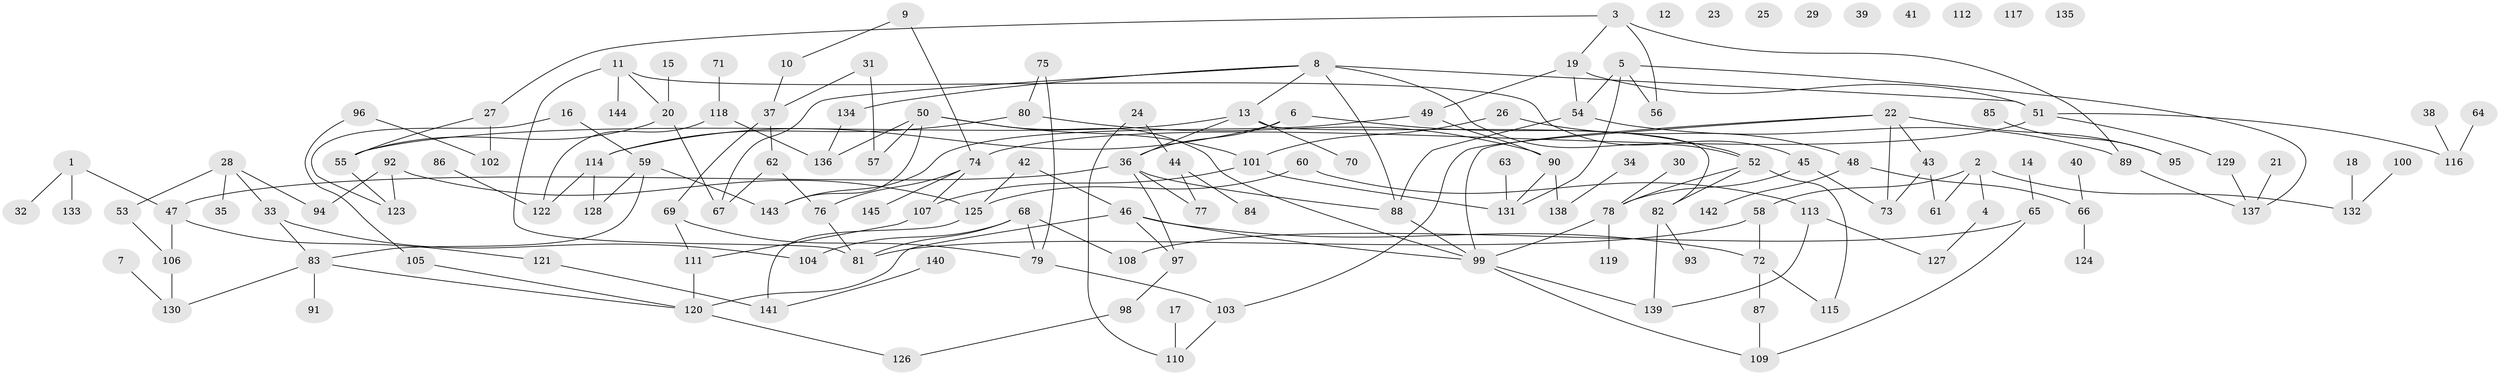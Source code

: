 // Generated by graph-tools (version 1.1) at 2025/25/03/09/25 03:25:14]
// undirected, 145 vertices, 186 edges
graph export_dot {
graph [start="1"]
  node [color=gray90,style=filled];
  1;
  2;
  3;
  4;
  5;
  6;
  7;
  8;
  9;
  10;
  11;
  12;
  13;
  14;
  15;
  16;
  17;
  18;
  19;
  20;
  21;
  22;
  23;
  24;
  25;
  26;
  27;
  28;
  29;
  30;
  31;
  32;
  33;
  34;
  35;
  36;
  37;
  38;
  39;
  40;
  41;
  42;
  43;
  44;
  45;
  46;
  47;
  48;
  49;
  50;
  51;
  52;
  53;
  54;
  55;
  56;
  57;
  58;
  59;
  60;
  61;
  62;
  63;
  64;
  65;
  66;
  67;
  68;
  69;
  70;
  71;
  72;
  73;
  74;
  75;
  76;
  77;
  78;
  79;
  80;
  81;
  82;
  83;
  84;
  85;
  86;
  87;
  88;
  89;
  90;
  91;
  92;
  93;
  94;
  95;
  96;
  97;
  98;
  99;
  100;
  101;
  102;
  103;
  104;
  105;
  106;
  107;
  108;
  109;
  110;
  111;
  112;
  113;
  114;
  115;
  116;
  117;
  118;
  119;
  120;
  121;
  122;
  123;
  124;
  125;
  126;
  127;
  128;
  129;
  130;
  131;
  132;
  133;
  134;
  135;
  136;
  137;
  138;
  139;
  140;
  141;
  142;
  143;
  144;
  145;
  1 -- 32;
  1 -- 47;
  1 -- 133;
  2 -- 4;
  2 -- 58;
  2 -- 61;
  2 -- 132;
  3 -- 19;
  3 -- 27;
  3 -- 56;
  3 -- 89;
  4 -- 127;
  5 -- 54;
  5 -- 56;
  5 -- 131;
  5 -- 137;
  6 -- 36;
  6 -- 52;
  6 -- 114;
  7 -- 130;
  8 -- 13;
  8 -- 51;
  8 -- 52;
  8 -- 67;
  8 -- 88;
  8 -- 134;
  9 -- 10;
  9 -- 74;
  10 -- 37;
  11 -- 20;
  11 -- 45;
  11 -- 81;
  11 -- 144;
  13 -- 36;
  13 -- 55;
  13 -- 70;
  13 -- 82;
  14 -- 65;
  15 -- 20;
  16 -- 59;
  16 -- 123;
  17 -- 110;
  18 -- 132;
  19 -- 49;
  19 -- 51;
  19 -- 54;
  20 -- 55;
  20 -- 67;
  21 -- 137;
  22 -- 43;
  22 -- 73;
  22 -- 95;
  22 -- 99;
  22 -- 103;
  24 -- 44;
  24 -- 110;
  26 -- 48;
  26 -- 101;
  27 -- 55;
  27 -- 102;
  28 -- 33;
  28 -- 35;
  28 -- 53;
  28 -- 94;
  30 -- 78;
  31 -- 37;
  31 -- 57;
  33 -- 83;
  33 -- 104;
  34 -- 138;
  36 -- 47;
  36 -- 77;
  36 -- 88;
  36 -- 97;
  37 -- 62;
  37 -- 69;
  38 -- 116;
  40 -- 66;
  42 -- 46;
  42 -- 125;
  43 -- 61;
  43 -- 73;
  44 -- 77;
  44 -- 84;
  45 -- 73;
  45 -- 78;
  46 -- 72;
  46 -- 97;
  46 -- 99;
  46 -- 120;
  47 -- 106;
  47 -- 121;
  48 -- 66;
  48 -- 142;
  49 -- 90;
  49 -- 143;
  50 -- 57;
  50 -- 99;
  50 -- 101;
  50 -- 136;
  50 -- 143;
  51 -- 74;
  51 -- 116;
  51 -- 129;
  52 -- 78;
  52 -- 82;
  52 -- 115;
  53 -- 106;
  54 -- 88;
  54 -- 89;
  55 -- 123;
  58 -- 72;
  58 -- 81;
  59 -- 83;
  59 -- 128;
  59 -- 143;
  60 -- 113;
  60 -- 125;
  62 -- 67;
  62 -- 76;
  63 -- 131;
  64 -- 116;
  65 -- 108;
  65 -- 109;
  66 -- 124;
  68 -- 79;
  68 -- 81;
  68 -- 104;
  68 -- 108;
  69 -- 79;
  69 -- 111;
  71 -- 118;
  72 -- 87;
  72 -- 115;
  74 -- 76;
  74 -- 107;
  74 -- 145;
  75 -- 79;
  75 -- 80;
  76 -- 81;
  78 -- 99;
  78 -- 119;
  79 -- 103;
  80 -- 90;
  80 -- 114;
  82 -- 93;
  82 -- 139;
  83 -- 91;
  83 -- 120;
  83 -- 130;
  85 -- 95;
  86 -- 122;
  87 -- 109;
  88 -- 99;
  89 -- 137;
  90 -- 131;
  90 -- 138;
  92 -- 94;
  92 -- 123;
  92 -- 125;
  96 -- 102;
  96 -- 105;
  97 -- 98;
  98 -- 126;
  99 -- 109;
  99 -- 139;
  100 -- 132;
  101 -- 107;
  101 -- 131;
  103 -- 110;
  105 -- 120;
  106 -- 130;
  107 -- 111;
  111 -- 120;
  113 -- 127;
  113 -- 139;
  114 -- 122;
  114 -- 128;
  118 -- 122;
  118 -- 136;
  120 -- 126;
  121 -- 141;
  125 -- 141;
  129 -- 137;
  134 -- 136;
  140 -- 141;
}
